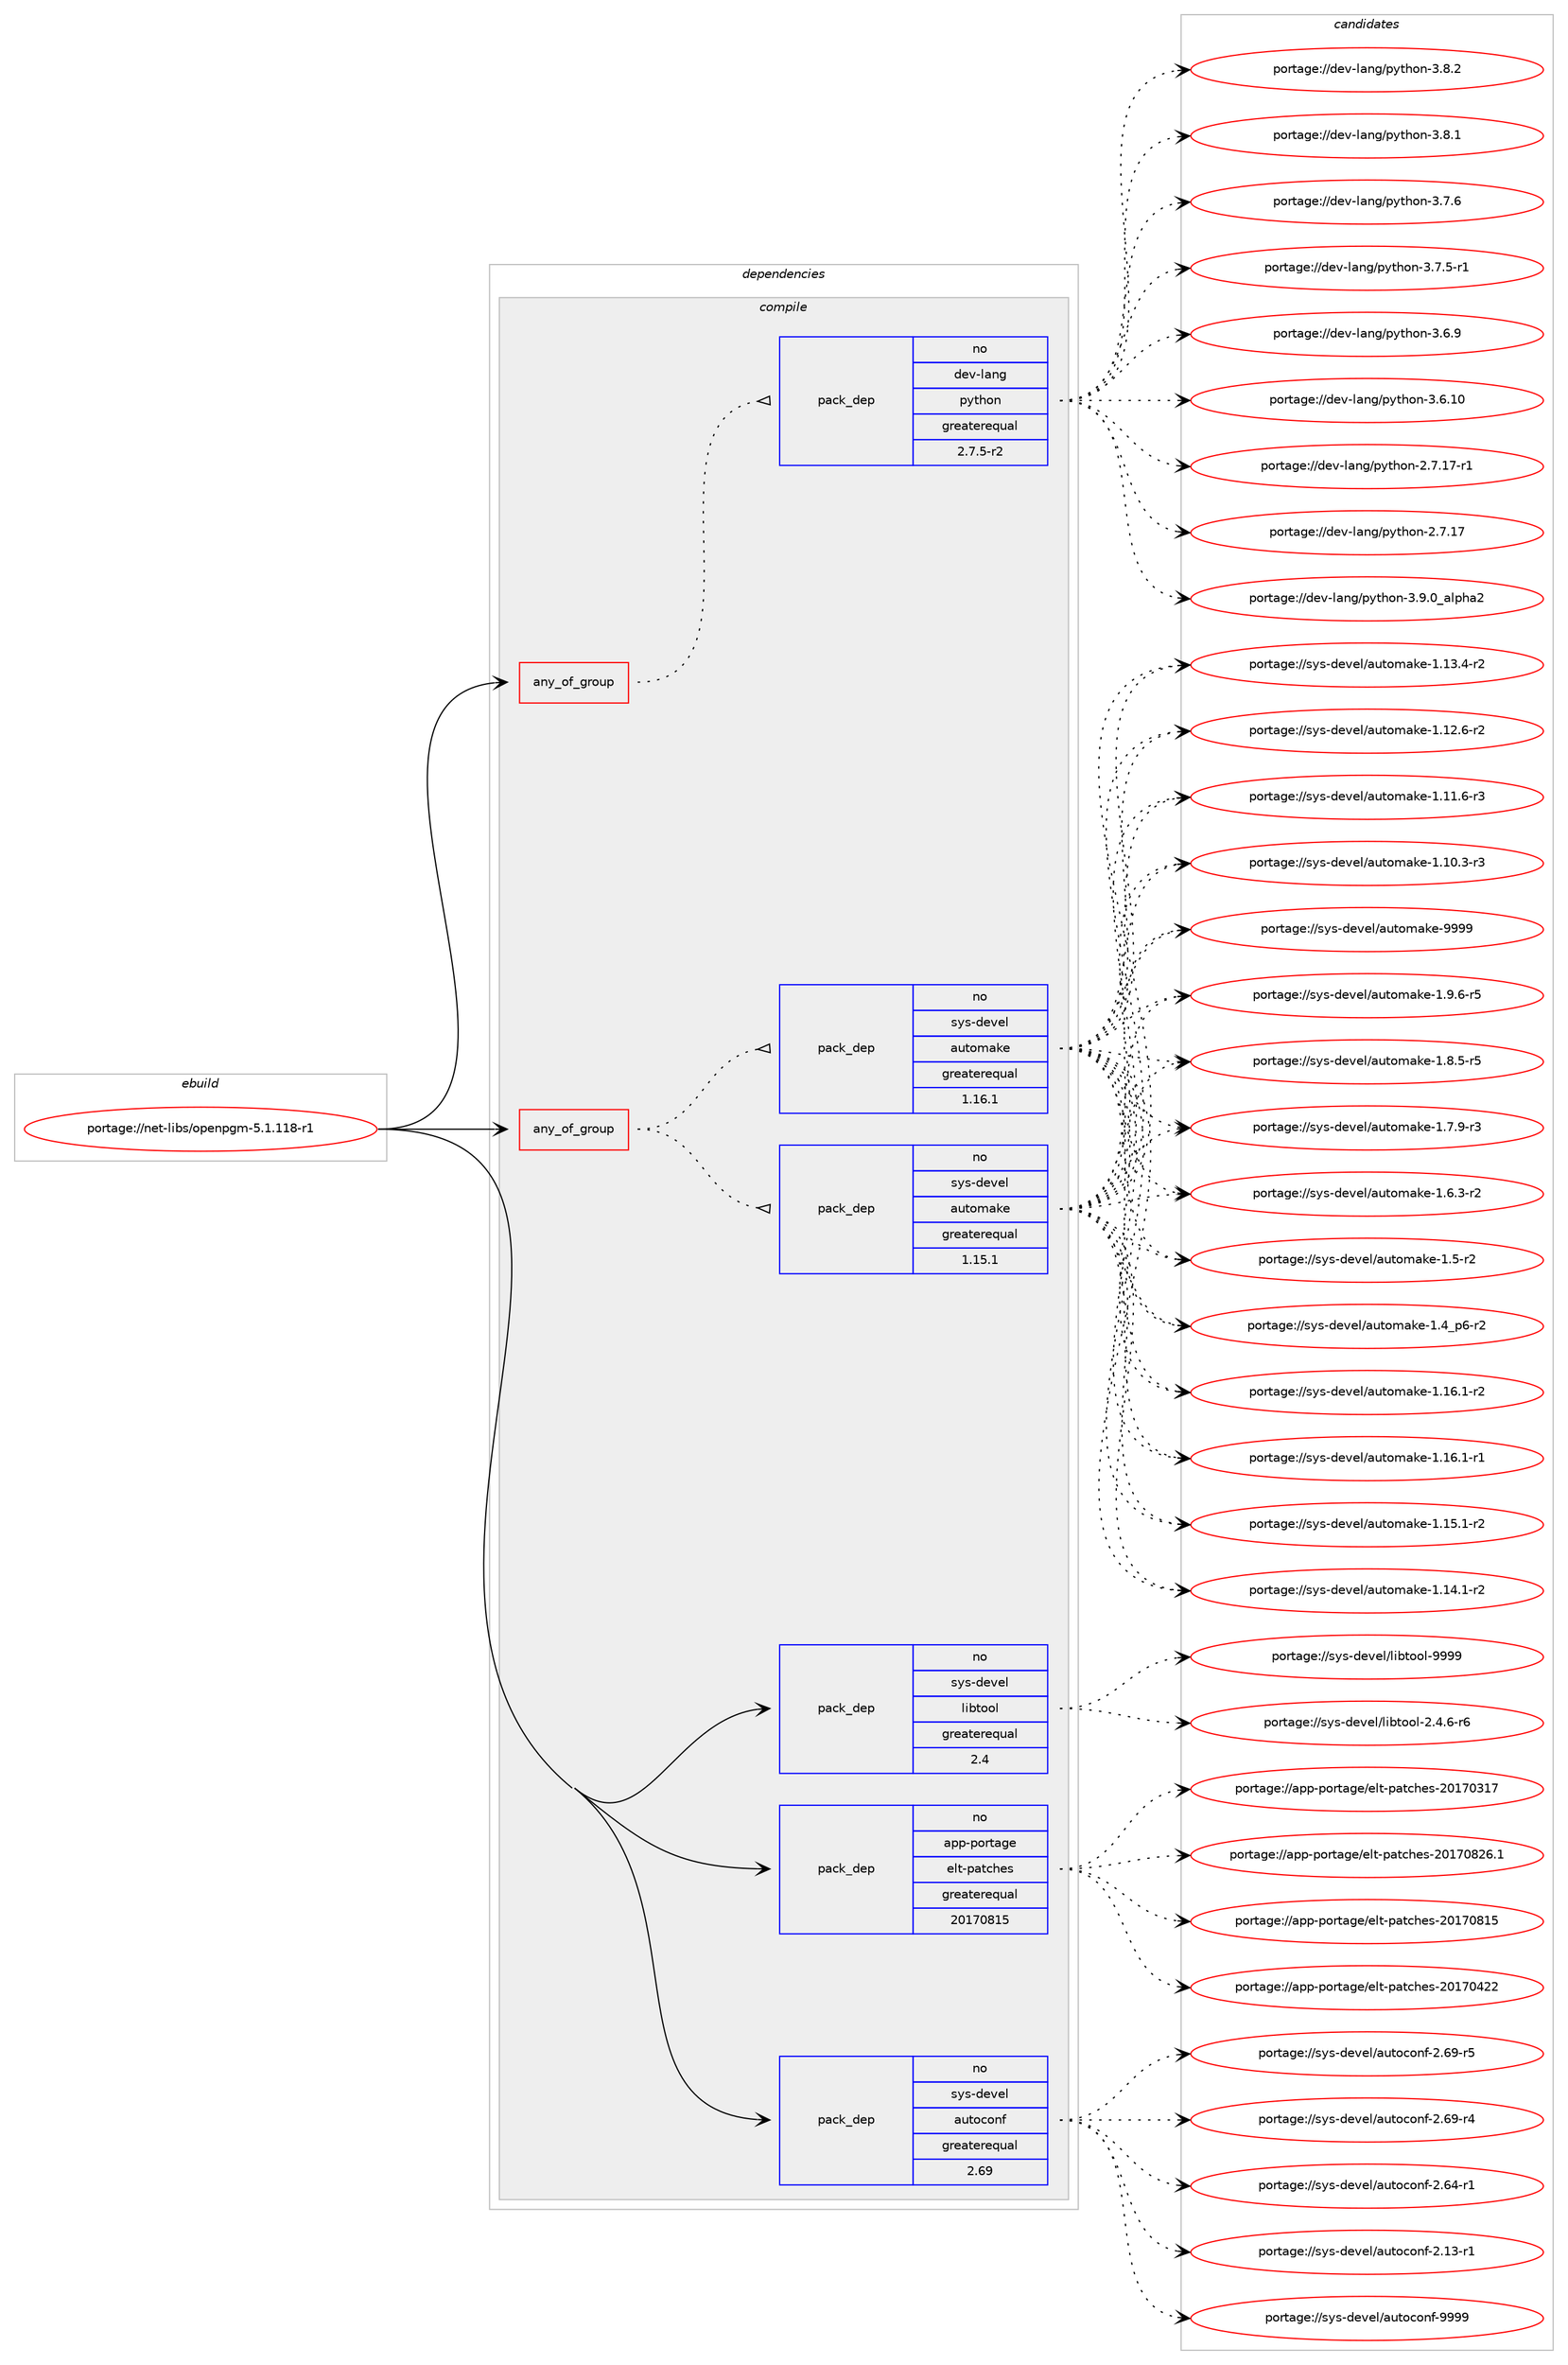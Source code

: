 digraph prolog {

# *************
# Graph options
# *************

newrank=true;
concentrate=true;
compound=true;
graph [rankdir=LR,fontname=Helvetica,fontsize=10,ranksep=1.5];#, ranksep=2.5, nodesep=0.2];
edge  [arrowhead=vee];
node  [fontname=Helvetica,fontsize=10];

# **********
# The ebuild
# **********

subgraph cluster_leftcol {
color=gray;
rank=same;
label=<<i>ebuild</i>>;
id [label="portage://net-libs/openpgm-5.1.118-r1", color=red, width=4, href="../net-libs/openpgm-5.1.118-r1.svg"];
}

# ****************
# The dependencies
# ****************

subgraph cluster_midcol {
color=gray;
label=<<i>dependencies</i>>;
subgraph cluster_compile {
fillcolor="#eeeeee";
style=filled;
label=<<i>compile</i>>;
subgraph any1543 {
dependency86776 [label=<<TABLE BORDER="0" CELLBORDER="1" CELLSPACING="0" CELLPADDING="4"><TR><TD CELLPADDING="10">any_of_group</TD></TR></TABLE>>, shape=none, color=red];subgraph pack66339 {
dependency86777 [label=<<TABLE BORDER="0" CELLBORDER="1" CELLSPACING="0" CELLPADDING="4" WIDTH="220"><TR><TD ROWSPAN="6" CELLPADDING="30">pack_dep</TD></TR><TR><TD WIDTH="110">no</TD></TR><TR><TD>dev-lang</TD></TR><TR><TD>python</TD></TR><TR><TD>greaterequal</TD></TR><TR><TD>2.7.5-r2</TD></TR></TABLE>>, shape=none, color=blue];
}
dependency86776:e -> dependency86777:w [weight=20,style="dotted",arrowhead="oinv"];
}
id:e -> dependency86776:w [weight=20,style="solid",arrowhead="vee"];
subgraph any1544 {
dependency86778 [label=<<TABLE BORDER="0" CELLBORDER="1" CELLSPACING="0" CELLPADDING="4"><TR><TD CELLPADDING="10">any_of_group</TD></TR></TABLE>>, shape=none, color=red];subgraph pack66340 {
dependency86779 [label=<<TABLE BORDER="0" CELLBORDER="1" CELLSPACING="0" CELLPADDING="4" WIDTH="220"><TR><TD ROWSPAN="6" CELLPADDING="30">pack_dep</TD></TR><TR><TD WIDTH="110">no</TD></TR><TR><TD>sys-devel</TD></TR><TR><TD>automake</TD></TR><TR><TD>greaterequal</TD></TR><TR><TD>1.16.1</TD></TR></TABLE>>, shape=none, color=blue];
}
dependency86778:e -> dependency86779:w [weight=20,style="dotted",arrowhead="oinv"];
subgraph pack66341 {
dependency86780 [label=<<TABLE BORDER="0" CELLBORDER="1" CELLSPACING="0" CELLPADDING="4" WIDTH="220"><TR><TD ROWSPAN="6" CELLPADDING="30">pack_dep</TD></TR><TR><TD WIDTH="110">no</TD></TR><TR><TD>sys-devel</TD></TR><TR><TD>automake</TD></TR><TR><TD>greaterequal</TD></TR><TR><TD>1.15.1</TD></TR></TABLE>>, shape=none, color=blue];
}
dependency86778:e -> dependency86780:w [weight=20,style="dotted",arrowhead="oinv"];
}
id:e -> dependency86778:w [weight=20,style="solid",arrowhead="vee"];
subgraph pack66342 {
dependency86781 [label=<<TABLE BORDER="0" CELLBORDER="1" CELLSPACING="0" CELLPADDING="4" WIDTH="220"><TR><TD ROWSPAN="6" CELLPADDING="30">pack_dep</TD></TR><TR><TD WIDTH="110">no</TD></TR><TR><TD>app-portage</TD></TR><TR><TD>elt-patches</TD></TR><TR><TD>greaterequal</TD></TR><TR><TD>20170815</TD></TR></TABLE>>, shape=none, color=blue];
}
id:e -> dependency86781:w [weight=20,style="solid",arrowhead="vee"];
subgraph pack66343 {
dependency86782 [label=<<TABLE BORDER="0" CELLBORDER="1" CELLSPACING="0" CELLPADDING="4" WIDTH="220"><TR><TD ROWSPAN="6" CELLPADDING="30">pack_dep</TD></TR><TR><TD WIDTH="110">no</TD></TR><TR><TD>sys-devel</TD></TR><TR><TD>autoconf</TD></TR><TR><TD>greaterequal</TD></TR><TR><TD>2.69</TD></TR></TABLE>>, shape=none, color=blue];
}
id:e -> dependency86782:w [weight=20,style="solid",arrowhead="vee"];
subgraph pack66344 {
dependency86783 [label=<<TABLE BORDER="0" CELLBORDER="1" CELLSPACING="0" CELLPADDING="4" WIDTH="220"><TR><TD ROWSPAN="6" CELLPADDING="30">pack_dep</TD></TR><TR><TD WIDTH="110">no</TD></TR><TR><TD>sys-devel</TD></TR><TR><TD>libtool</TD></TR><TR><TD>greaterequal</TD></TR><TR><TD>2.4</TD></TR></TABLE>>, shape=none, color=blue];
}
id:e -> dependency86783:w [weight=20,style="solid",arrowhead="vee"];
}
subgraph cluster_compileandrun {
fillcolor="#eeeeee";
style=filled;
label=<<i>compile and run</i>>;
}
subgraph cluster_run {
fillcolor="#eeeeee";
style=filled;
label=<<i>run</i>>;
}
}

# **************
# The candidates
# **************

subgraph cluster_choices {
rank=same;
color=gray;
label=<<i>candidates</i>>;

subgraph choice66339 {
color=black;
nodesep=1;
choice10010111845108971101034711212111610411111045514657464895971081121049750 [label="portage://dev-lang/python-3.9.0_alpha2", color=red, width=4,href="../dev-lang/python-3.9.0_alpha2.svg"];
choice100101118451089711010347112121116104111110455146564650 [label="portage://dev-lang/python-3.8.2", color=red, width=4,href="../dev-lang/python-3.8.2.svg"];
choice100101118451089711010347112121116104111110455146564649 [label="portage://dev-lang/python-3.8.1", color=red, width=4,href="../dev-lang/python-3.8.1.svg"];
choice100101118451089711010347112121116104111110455146554654 [label="portage://dev-lang/python-3.7.6", color=red, width=4,href="../dev-lang/python-3.7.6.svg"];
choice1001011184510897110103471121211161041111104551465546534511449 [label="portage://dev-lang/python-3.7.5-r1", color=red, width=4,href="../dev-lang/python-3.7.5-r1.svg"];
choice100101118451089711010347112121116104111110455146544657 [label="portage://dev-lang/python-3.6.9", color=red, width=4,href="../dev-lang/python-3.6.9.svg"];
choice10010111845108971101034711212111610411111045514654464948 [label="portage://dev-lang/python-3.6.10", color=red, width=4,href="../dev-lang/python-3.6.10.svg"];
choice100101118451089711010347112121116104111110455046554649554511449 [label="portage://dev-lang/python-2.7.17-r1", color=red, width=4,href="../dev-lang/python-2.7.17-r1.svg"];
choice10010111845108971101034711212111610411111045504655464955 [label="portage://dev-lang/python-2.7.17", color=red, width=4,href="../dev-lang/python-2.7.17.svg"];
dependency86777:e -> choice10010111845108971101034711212111610411111045514657464895971081121049750:w [style=dotted,weight="100"];
dependency86777:e -> choice100101118451089711010347112121116104111110455146564650:w [style=dotted,weight="100"];
dependency86777:e -> choice100101118451089711010347112121116104111110455146564649:w [style=dotted,weight="100"];
dependency86777:e -> choice100101118451089711010347112121116104111110455146554654:w [style=dotted,weight="100"];
dependency86777:e -> choice1001011184510897110103471121211161041111104551465546534511449:w [style=dotted,weight="100"];
dependency86777:e -> choice100101118451089711010347112121116104111110455146544657:w [style=dotted,weight="100"];
dependency86777:e -> choice10010111845108971101034711212111610411111045514654464948:w [style=dotted,weight="100"];
dependency86777:e -> choice100101118451089711010347112121116104111110455046554649554511449:w [style=dotted,weight="100"];
dependency86777:e -> choice10010111845108971101034711212111610411111045504655464955:w [style=dotted,weight="100"];
}
subgraph choice66340 {
color=black;
nodesep=1;
choice115121115451001011181011084797117116111109971071014557575757 [label="portage://sys-devel/automake-9999", color=red, width=4,href="../sys-devel/automake-9999.svg"];
choice115121115451001011181011084797117116111109971071014549465746544511453 [label="portage://sys-devel/automake-1.9.6-r5", color=red, width=4,href="../sys-devel/automake-1.9.6-r5.svg"];
choice115121115451001011181011084797117116111109971071014549465646534511453 [label="portage://sys-devel/automake-1.8.5-r5", color=red, width=4,href="../sys-devel/automake-1.8.5-r5.svg"];
choice115121115451001011181011084797117116111109971071014549465546574511451 [label="portage://sys-devel/automake-1.7.9-r3", color=red, width=4,href="../sys-devel/automake-1.7.9-r3.svg"];
choice115121115451001011181011084797117116111109971071014549465446514511450 [label="portage://sys-devel/automake-1.6.3-r2", color=red, width=4,href="../sys-devel/automake-1.6.3-r2.svg"];
choice11512111545100101118101108479711711611110997107101454946534511450 [label="portage://sys-devel/automake-1.5-r2", color=red, width=4,href="../sys-devel/automake-1.5-r2.svg"];
choice115121115451001011181011084797117116111109971071014549465295112544511450 [label="portage://sys-devel/automake-1.4_p6-r2", color=red, width=4,href="../sys-devel/automake-1.4_p6-r2.svg"];
choice11512111545100101118101108479711711611110997107101454946495446494511450 [label="portage://sys-devel/automake-1.16.1-r2", color=red, width=4,href="../sys-devel/automake-1.16.1-r2.svg"];
choice11512111545100101118101108479711711611110997107101454946495446494511449 [label="portage://sys-devel/automake-1.16.1-r1", color=red, width=4,href="../sys-devel/automake-1.16.1-r1.svg"];
choice11512111545100101118101108479711711611110997107101454946495346494511450 [label="portage://sys-devel/automake-1.15.1-r2", color=red, width=4,href="../sys-devel/automake-1.15.1-r2.svg"];
choice11512111545100101118101108479711711611110997107101454946495246494511450 [label="portage://sys-devel/automake-1.14.1-r2", color=red, width=4,href="../sys-devel/automake-1.14.1-r2.svg"];
choice11512111545100101118101108479711711611110997107101454946495146524511450 [label="portage://sys-devel/automake-1.13.4-r2", color=red, width=4,href="../sys-devel/automake-1.13.4-r2.svg"];
choice11512111545100101118101108479711711611110997107101454946495046544511450 [label="portage://sys-devel/automake-1.12.6-r2", color=red, width=4,href="../sys-devel/automake-1.12.6-r2.svg"];
choice11512111545100101118101108479711711611110997107101454946494946544511451 [label="portage://sys-devel/automake-1.11.6-r3", color=red, width=4,href="../sys-devel/automake-1.11.6-r3.svg"];
choice11512111545100101118101108479711711611110997107101454946494846514511451 [label="portage://sys-devel/automake-1.10.3-r3", color=red, width=4,href="../sys-devel/automake-1.10.3-r3.svg"];
dependency86779:e -> choice115121115451001011181011084797117116111109971071014557575757:w [style=dotted,weight="100"];
dependency86779:e -> choice115121115451001011181011084797117116111109971071014549465746544511453:w [style=dotted,weight="100"];
dependency86779:e -> choice115121115451001011181011084797117116111109971071014549465646534511453:w [style=dotted,weight="100"];
dependency86779:e -> choice115121115451001011181011084797117116111109971071014549465546574511451:w [style=dotted,weight="100"];
dependency86779:e -> choice115121115451001011181011084797117116111109971071014549465446514511450:w [style=dotted,weight="100"];
dependency86779:e -> choice11512111545100101118101108479711711611110997107101454946534511450:w [style=dotted,weight="100"];
dependency86779:e -> choice115121115451001011181011084797117116111109971071014549465295112544511450:w [style=dotted,weight="100"];
dependency86779:e -> choice11512111545100101118101108479711711611110997107101454946495446494511450:w [style=dotted,weight="100"];
dependency86779:e -> choice11512111545100101118101108479711711611110997107101454946495446494511449:w [style=dotted,weight="100"];
dependency86779:e -> choice11512111545100101118101108479711711611110997107101454946495346494511450:w [style=dotted,weight="100"];
dependency86779:e -> choice11512111545100101118101108479711711611110997107101454946495246494511450:w [style=dotted,weight="100"];
dependency86779:e -> choice11512111545100101118101108479711711611110997107101454946495146524511450:w [style=dotted,weight="100"];
dependency86779:e -> choice11512111545100101118101108479711711611110997107101454946495046544511450:w [style=dotted,weight="100"];
dependency86779:e -> choice11512111545100101118101108479711711611110997107101454946494946544511451:w [style=dotted,weight="100"];
dependency86779:e -> choice11512111545100101118101108479711711611110997107101454946494846514511451:w [style=dotted,weight="100"];
}
subgraph choice66341 {
color=black;
nodesep=1;
choice115121115451001011181011084797117116111109971071014557575757 [label="portage://sys-devel/automake-9999", color=red, width=4,href="../sys-devel/automake-9999.svg"];
choice115121115451001011181011084797117116111109971071014549465746544511453 [label="portage://sys-devel/automake-1.9.6-r5", color=red, width=4,href="../sys-devel/automake-1.9.6-r5.svg"];
choice115121115451001011181011084797117116111109971071014549465646534511453 [label="portage://sys-devel/automake-1.8.5-r5", color=red, width=4,href="../sys-devel/automake-1.8.5-r5.svg"];
choice115121115451001011181011084797117116111109971071014549465546574511451 [label="portage://sys-devel/automake-1.7.9-r3", color=red, width=4,href="../sys-devel/automake-1.7.9-r3.svg"];
choice115121115451001011181011084797117116111109971071014549465446514511450 [label="portage://sys-devel/automake-1.6.3-r2", color=red, width=4,href="../sys-devel/automake-1.6.3-r2.svg"];
choice11512111545100101118101108479711711611110997107101454946534511450 [label="portage://sys-devel/automake-1.5-r2", color=red, width=4,href="../sys-devel/automake-1.5-r2.svg"];
choice115121115451001011181011084797117116111109971071014549465295112544511450 [label="portage://sys-devel/automake-1.4_p6-r2", color=red, width=4,href="../sys-devel/automake-1.4_p6-r2.svg"];
choice11512111545100101118101108479711711611110997107101454946495446494511450 [label="portage://sys-devel/automake-1.16.1-r2", color=red, width=4,href="../sys-devel/automake-1.16.1-r2.svg"];
choice11512111545100101118101108479711711611110997107101454946495446494511449 [label="portage://sys-devel/automake-1.16.1-r1", color=red, width=4,href="../sys-devel/automake-1.16.1-r1.svg"];
choice11512111545100101118101108479711711611110997107101454946495346494511450 [label="portage://sys-devel/automake-1.15.1-r2", color=red, width=4,href="../sys-devel/automake-1.15.1-r2.svg"];
choice11512111545100101118101108479711711611110997107101454946495246494511450 [label="portage://sys-devel/automake-1.14.1-r2", color=red, width=4,href="../sys-devel/automake-1.14.1-r2.svg"];
choice11512111545100101118101108479711711611110997107101454946495146524511450 [label="portage://sys-devel/automake-1.13.4-r2", color=red, width=4,href="../sys-devel/automake-1.13.4-r2.svg"];
choice11512111545100101118101108479711711611110997107101454946495046544511450 [label="portage://sys-devel/automake-1.12.6-r2", color=red, width=4,href="../sys-devel/automake-1.12.6-r2.svg"];
choice11512111545100101118101108479711711611110997107101454946494946544511451 [label="portage://sys-devel/automake-1.11.6-r3", color=red, width=4,href="../sys-devel/automake-1.11.6-r3.svg"];
choice11512111545100101118101108479711711611110997107101454946494846514511451 [label="portage://sys-devel/automake-1.10.3-r3", color=red, width=4,href="../sys-devel/automake-1.10.3-r3.svg"];
dependency86780:e -> choice115121115451001011181011084797117116111109971071014557575757:w [style=dotted,weight="100"];
dependency86780:e -> choice115121115451001011181011084797117116111109971071014549465746544511453:w [style=dotted,weight="100"];
dependency86780:e -> choice115121115451001011181011084797117116111109971071014549465646534511453:w [style=dotted,weight="100"];
dependency86780:e -> choice115121115451001011181011084797117116111109971071014549465546574511451:w [style=dotted,weight="100"];
dependency86780:e -> choice115121115451001011181011084797117116111109971071014549465446514511450:w [style=dotted,weight="100"];
dependency86780:e -> choice11512111545100101118101108479711711611110997107101454946534511450:w [style=dotted,weight="100"];
dependency86780:e -> choice115121115451001011181011084797117116111109971071014549465295112544511450:w [style=dotted,weight="100"];
dependency86780:e -> choice11512111545100101118101108479711711611110997107101454946495446494511450:w [style=dotted,weight="100"];
dependency86780:e -> choice11512111545100101118101108479711711611110997107101454946495446494511449:w [style=dotted,weight="100"];
dependency86780:e -> choice11512111545100101118101108479711711611110997107101454946495346494511450:w [style=dotted,weight="100"];
dependency86780:e -> choice11512111545100101118101108479711711611110997107101454946495246494511450:w [style=dotted,weight="100"];
dependency86780:e -> choice11512111545100101118101108479711711611110997107101454946495146524511450:w [style=dotted,weight="100"];
dependency86780:e -> choice11512111545100101118101108479711711611110997107101454946495046544511450:w [style=dotted,weight="100"];
dependency86780:e -> choice11512111545100101118101108479711711611110997107101454946494946544511451:w [style=dotted,weight="100"];
dependency86780:e -> choice11512111545100101118101108479711711611110997107101454946494846514511451:w [style=dotted,weight="100"];
}
subgraph choice66342 {
color=black;
nodesep=1;
choice971121124511211111411697103101471011081164511297116991041011154550484955485650544649 [label="portage://app-portage/elt-patches-20170826.1", color=red, width=4,href="../app-portage/elt-patches-20170826.1.svg"];
choice97112112451121111141169710310147101108116451129711699104101115455048495548564953 [label="portage://app-portage/elt-patches-20170815", color=red, width=4,href="../app-portage/elt-patches-20170815.svg"];
choice97112112451121111141169710310147101108116451129711699104101115455048495548525050 [label="portage://app-portage/elt-patches-20170422", color=red, width=4,href="../app-portage/elt-patches-20170422.svg"];
choice97112112451121111141169710310147101108116451129711699104101115455048495548514955 [label="portage://app-portage/elt-patches-20170317", color=red, width=4,href="../app-portage/elt-patches-20170317.svg"];
dependency86781:e -> choice971121124511211111411697103101471011081164511297116991041011154550484955485650544649:w [style=dotted,weight="100"];
dependency86781:e -> choice97112112451121111141169710310147101108116451129711699104101115455048495548564953:w [style=dotted,weight="100"];
dependency86781:e -> choice97112112451121111141169710310147101108116451129711699104101115455048495548525050:w [style=dotted,weight="100"];
dependency86781:e -> choice97112112451121111141169710310147101108116451129711699104101115455048495548514955:w [style=dotted,weight="100"];
}
subgraph choice66343 {
color=black;
nodesep=1;
choice115121115451001011181011084797117116111991111101024557575757 [label="portage://sys-devel/autoconf-9999", color=red, width=4,href="../sys-devel/autoconf-9999.svg"];
choice1151211154510010111810110847971171161119911111010245504654574511453 [label="portage://sys-devel/autoconf-2.69-r5", color=red, width=4,href="../sys-devel/autoconf-2.69-r5.svg"];
choice1151211154510010111810110847971171161119911111010245504654574511452 [label="portage://sys-devel/autoconf-2.69-r4", color=red, width=4,href="../sys-devel/autoconf-2.69-r4.svg"];
choice1151211154510010111810110847971171161119911111010245504654524511449 [label="portage://sys-devel/autoconf-2.64-r1", color=red, width=4,href="../sys-devel/autoconf-2.64-r1.svg"];
choice1151211154510010111810110847971171161119911111010245504649514511449 [label="portage://sys-devel/autoconf-2.13-r1", color=red, width=4,href="../sys-devel/autoconf-2.13-r1.svg"];
dependency86782:e -> choice115121115451001011181011084797117116111991111101024557575757:w [style=dotted,weight="100"];
dependency86782:e -> choice1151211154510010111810110847971171161119911111010245504654574511453:w [style=dotted,weight="100"];
dependency86782:e -> choice1151211154510010111810110847971171161119911111010245504654574511452:w [style=dotted,weight="100"];
dependency86782:e -> choice1151211154510010111810110847971171161119911111010245504654524511449:w [style=dotted,weight="100"];
dependency86782:e -> choice1151211154510010111810110847971171161119911111010245504649514511449:w [style=dotted,weight="100"];
}
subgraph choice66344 {
color=black;
nodesep=1;
choice1151211154510010111810110847108105981161111111084557575757 [label="portage://sys-devel/libtool-9999", color=red, width=4,href="../sys-devel/libtool-9999.svg"];
choice1151211154510010111810110847108105981161111111084550465246544511454 [label="portage://sys-devel/libtool-2.4.6-r6", color=red, width=4,href="../sys-devel/libtool-2.4.6-r6.svg"];
dependency86783:e -> choice1151211154510010111810110847108105981161111111084557575757:w [style=dotted,weight="100"];
dependency86783:e -> choice1151211154510010111810110847108105981161111111084550465246544511454:w [style=dotted,weight="100"];
}
}

}
